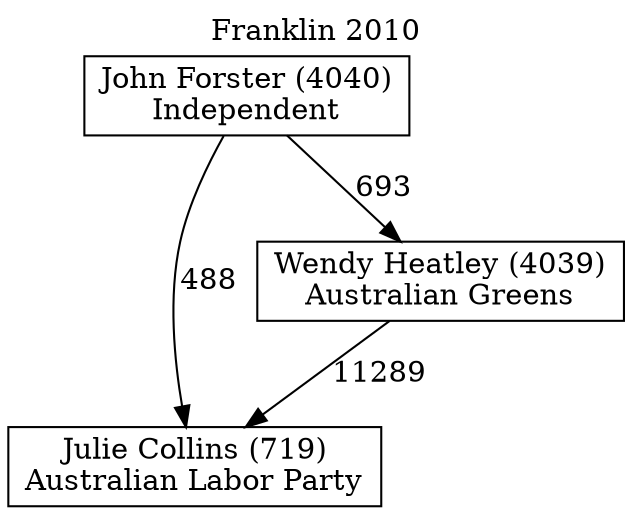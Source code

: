 // House preference flow
digraph "Julie Collins (719)_Franklin_2010" {
	graph [label="Franklin 2010" labelloc=t mclimit=10]
	node [shape=box]
	"John Forster (4040)" [label="John Forster (4040)
Independent"]
	"Julie Collins (719)" [label="Julie Collins (719)
Australian Labor Party"]
	"Wendy Heatley (4039)" [label="Wendy Heatley (4039)
Australian Greens"]
	"John Forster (4040)" -> "Julie Collins (719)" [label=488]
	"John Forster (4040)" -> "Wendy Heatley (4039)" [label=693]
	"Wendy Heatley (4039)" -> "Julie Collins (719)" [label=11289]
}
